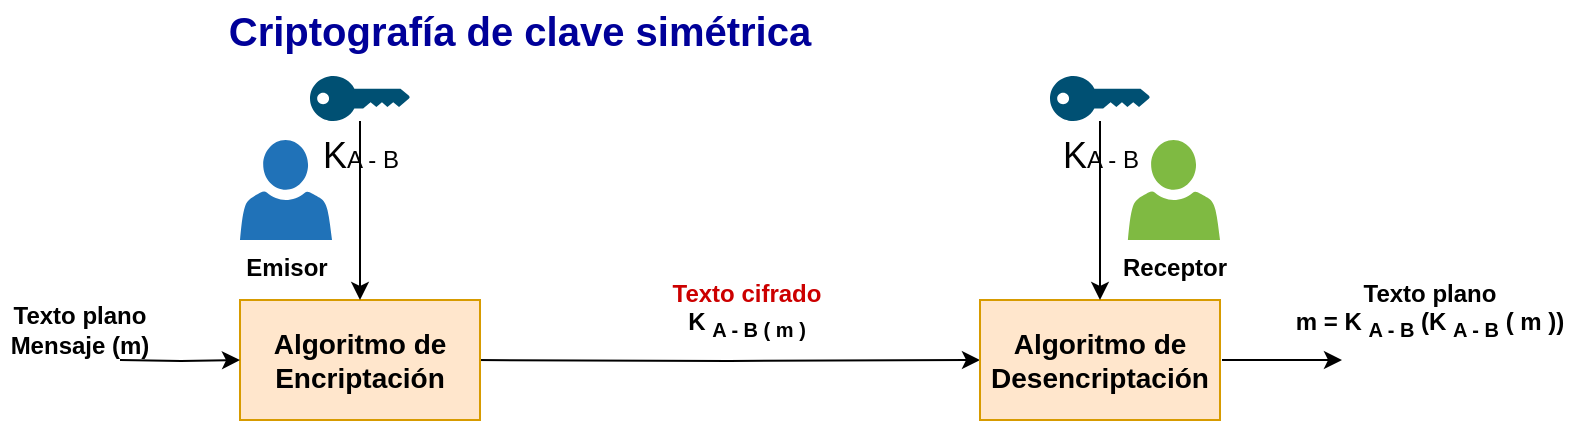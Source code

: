 <mxfile version="22.0.4" type="device">
  <diagram name="Página-1" id="H1gAe4TEgG37sk8PaRr4">
    <mxGraphModel dx="1434" dy="728" grid="1" gridSize="10" guides="1" tooltips="1" connect="1" arrows="1" fold="1" page="1" pageScale="1" pageWidth="1169" pageHeight="827" math="0" shadow="0">
      <root>
        <mxCell id="0" />
        <mxCell id="1" parent="0" />
        <mxCell id="3jQ3pkgaZVPvUWSegzT8-1" value="&lt;b&gt;Emisor&lt;/b&gt;" style="sketch=0;pointerEvents=1;shadow=0;dashed=0;html=1;strokeColor=none;labelPosition=center;verticalLabelPosition=bottom;verticalAlign=top;outlineConnect=0;align=center;shape=mxgraph.office.users.user;fillColor=#2072B8;" vertex="1" parent="1">
          <mxGeometry x="190" y="160" width="46" height="50" as="geometry" />
        </mxCell>
        <mxCell id="3jQ3pkgaZVPvUWSegzT8-2" value="&lt;b&gt;Receptor&lt;/b&gt;" style="sketch=0;pointerEvents=1;shadow=0;dashed=0;html=1;strokeColor=none;labelPosition=center;verticalLabelPosition=bottom;verticalAlign=top;outlineConnect=0;align=center;shape=mxgraph.office.users.user;fillColor=#7FBA42;" vertex="1" parent="1">
          <mxGeometry x="633.94" y="160" width="46.063" height="50.0" as="geometry" />
        </mxCell>
        <mxCell id="3jQ3pkgaZVPvUWSegzT8-22" value="" style="edgeStyle=orthogonalEdgeStyle;rounded=0;orthogonalLoop=1;jettySize=auto;html=1;entryX=0;entryY=0.5;entryDx=0;entryDy=0;" edge="1" parent="1" target="3jQ3pkgaZVPvUWSegzT8-10">
          <mxGeometry relative="1" as="geometry">
            <mxPoint x="308" y="270" as="sourcePoint" />
            <mxPoint x="408" y="270" as="targetPoint" />
          </mxGeometry>
        </mxCell>
        <mxCell id="3jQ3pkgaZVPvUWSegzT8-9" value="&lt;b&gt;&lt;font style=&quot;font-size: 14px;&quot;&gt;Algoritmo de Encriptación&lt;/font&gt;&lt;/b&gt;" style="rounded=0;whiteSpace=wrap;html=1;fillColor=#ffe6cc;strokeColor=#d79b00;" vertex="1" parent="1">
          <mxGeometry x="190" y="240" width="120" height="60" as="geometry" />
        </mxCell>
        <mxCell id="3jQ3pkgaZVPvUWSegzT8-10" value="&lt;b&gt;&lt;font style=&quot;font-size: 14px;&quot;&gt;Algoritmo de Desencriptación&lt;/font&gt;&lt;/b&gt;" style="rounded=0;whiteSpace=wrap;html=1;fillColor=#ffe6cc;strokeColor=#d79b00;" vertex="1" parent="1">
          <mxGeometry x="560" y="240" width="120" height="60" as="geometry" />
        </mxCell>
        <mxCell id="3jQ3pkgaZVPvUWSegzT8-17" value="" style="edgeStyle=orthogonalEdgeStyle;rounded=0;orthogonalLoop=1;jettySize=auto;html=1;" edge="1" parent="1" target="3jQ3pkgaZVPvUWSegzT8-9">
          <mxGeometry relative="1" as="geometry">
            <mxPoint x="130" y="270" as="sourcePoint" />
          </mxGeometry>
        </mxCell>
        <mxCell id="3jQ3pkgaZVPvUWSegzT8-18" value="&lt;div&gt;&lt;b&gt;Texto plano&lt;/b&gt;&lt;/div&gt;&lt;div&gt;&lt;b&gt;Mensaje (m)&lt;br&gt;&lt;/b&gt;&lt;/div&gt;" style="text;strokeColor=none;align=center;fillColor=none;html=1;verticalAlign=middle;whiteSpace=wrap;rounded=0;" vertex="1" parent="1">
          <mxGeometry x="70" y="240" width="80" height="30" as="geometry" />
        </mxCell>
        <mxCell id="3jQ3pkgaZVPvUWSegzT8-24" value="&lt;div&gt;&lt;font color=&quot;#cc0000&quot;&gt;&lt;b&gt;Texto cifrado&lt;br&gt;&lt;/b&gt;&lt;/font&gt;&lt;/div&gt;&lt;div&gt;&lt;b&gt;K &lt;sub&gt;A - B ( m )&lt;br&gt;&lt;/sub&gt;&lt;/b&gt;&lt;/div&gt;" style="text;strokeColor=none;align=center;fillColor=none;html=1;verticalAlign=middle;whiteSpace=wrap;rounded=0;" vertex="1" parent="1">
          <mxGeometry x="400" y="230" width="87" height="30" as="geometry" />
        </mxCell>
        <mxCell id="3jQ3pkgaZVPvUWSegzT8-25" value="" style="edgeStyle=orthogonalEdgeStyle;rounded=0;orthogonalLoop=1;jettySize=auto;html=1;" edge="1" parent="1">
          <mxGeometry relative="1" as="geometry">
            <mxPoint x="681" y="270" as="sourcePoint" />
            <mxPoint x="741" y="270" as="targetPoint" />
          </mxGeometry>
        </mxCell>
        <mxCell id="3jQ3pkgaZVPvUWSegzT8-26" value="&lt;div&gt;&lt;b&gt;Texto plano&lt;/b&gt;&lt;/div&gt;&lt;div&gt;&lt;b&gt;m = K &lt;sub&gt;A - B&lt;/sub&gt; (K &lt;sub&gt;A - B&lt;/sub&gt; ( m ))&lt;br&gt;&lt;/b&gt;&lt;/div&gt;" style="text;strokeColor=none;align=center;fillColor=none;html=1;verticalAlign=middle;whiteSpace=wrap;rounded=0;" vertex="1" parent="1">
          <mxGeometry x="710" y="230" width="150" height="30" as="geometry" />
        </mxCell>
        <mxCell id="3jQ3pkgaZVPvUWSegzT8-44" value="" style="edgeStyle=orthogonalEdgeStyle;rounded=0;orthogonalLoop=1;jettySize=auto;html=1;" edge="1" parent="1" source="3jQ3pkgaZVPvUWSegzT8-34" target="3jQ3pkgaZVPvUWSegzT8-9">
          <mxGeometry relative="1" as="geometry" />
        </mxCell>
        <mxCell id="3jQ3pkgaZVPvUWSegzT8-34" value="&lt;font style=&quot;font-size: 18px;&quot;&gt;K&lt;/font&gt;A - B" style="points=[[0,0.5,0],[0.24,0,0],[0.5,0.28,0],[0.995,0.475,0],[0.5,0.72,0],[0.24,1,0]];verticalLabelPosition=bottom;sketch=0;html=1;verticalAlign=top;aspect=fixed;align=center;pointerEvents=1;shape=mxgraph.cisco19.key;fillColor=#005073;strokeColor=none;" vertex="1" parent="1">
          <mxGeometry x="225" y="128" width="50" height="22.5" as="geometry" />
        </mxCell>
        <mxCell id="3jQ3pkgaZVPvUWSegzT8-45" value="" style="edgeStyle=orthogonalEdgeStyle;rounded=0;orthogonalLoop=1;jettySize=auto;html=1;" edge="1" parent="1" source="3jQ3pkgaZVPvUWSegzT8-37" target="3jQ3pkgaZVPvUWSegzT8-10">
          <mxGeometry relative="1" as="geometry" />
        </mxCell>
        <mxCell id="3jQ3pkgaZVPvUWSegzT8-37" value="&lt;font style=&quot;font-size: 18px;&quot;&gt;K&lt;/font&gt;A - B" style="points=[[0,0.5,0],[0.24,0,0],[0.5,0.28,0],[0.995,0.475,0],[0.5,0.72,0],[0.24,1,0]];verticalLabelPosition=bottom;sketch=0;html=1;verticalAlign=top;aspect=fixed;align=center;pointerEvents=1;shape=mxgraph.cisco19.key;fillColor=#005073;strokeColor=none;" vertex="1" parent="1">
          <mxGeometry x="595" y="128" width="50" height="22.5" as="geometry" />
        </mxCell>
        <mxCell id="3jQ3pkgaZVPvUWSegzT8-49" value="&lt;font style=&quot;font-size: 20px;&quot;&gt;&lt;b&gt;Criptografía de clave simétrica&lt;/b&gt;&lt;/font&gt;" style="text;strokeColor=none;align=center;fillColor=none;html=1;verticalAlign=middle;whiteSpace=wrap;rounded=0;fontColor=#000099;" vertex="1" parent="1">
          <mxGeometry x="150" y="90" width="360" height="30" as="geometry" />
        </mxCell>
      </root>
    </mxGraphModel>
  </diagram>
</mxfile>
